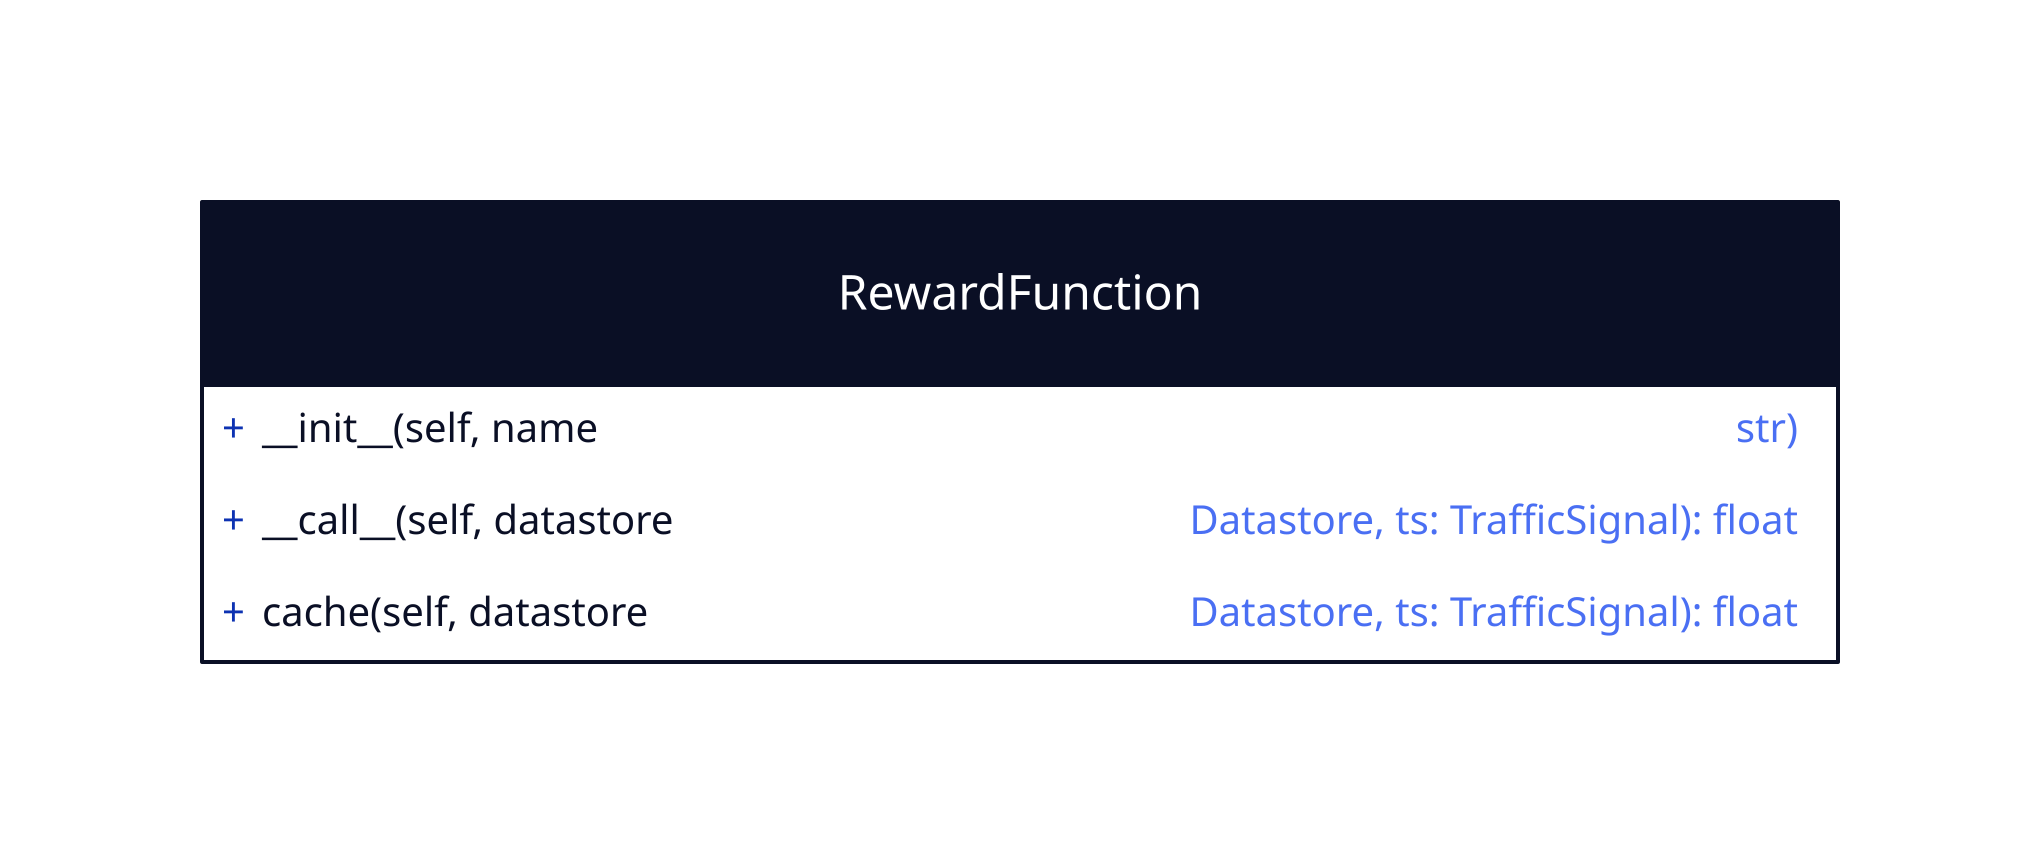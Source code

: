 RewardFunction: {
  shape: class
  __init__(self, name: str)
  __call__(self, datastore: Datastore, ts: TrafficSignal): float
  cache(self, datastore: Datastore, ts: TrafficSignal): float
}
